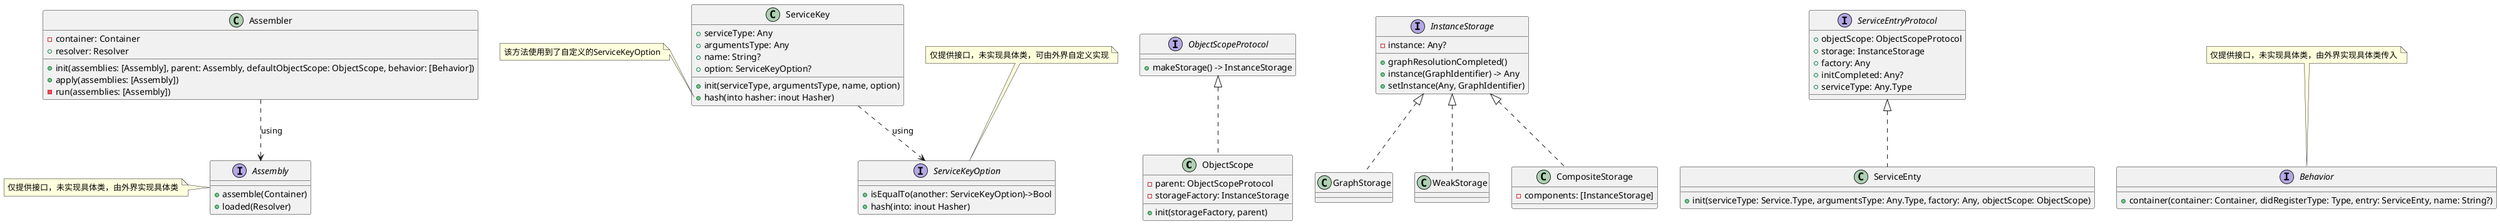 @startuml

class ObjectScope {
- parent: ObjectScopeProtocol
- storageFactory: InstanceStorage
+ init(storageFactory, parent)
}

interface ObjectScopeProtocol {
+ makeStorage() -> InstanceStorage
}

ObjectScopeProtocol <|.. ObjectScope


interface InstanceStorage {
- instance: Any?
+ graphResolutionCompleted()
+ instance(GraphIdentifier) -> Any
+ setInstance(Any, GraphIdentifier)
}

class GraphStorage {

}

class WeakStorage {

}

class CompositeStorage {
- components: [InstanceStorage]
}

InstanceStorage <|.. GraphStorage
InstanceStorage <|.. WeakStorage
InstanceStorage <|.. CompositeStorage



interface Assembly {
+ assemble(Container)
+ loaded(Resolver)
}

note left of Assembly: 仅提供接口，未实现具体类，由外界实现具体类

class Assembler {
- container: Container
+ resolver: Resolver

+ init(assemblies: [Assembly], parent: Assembly, defaultObjectScope: ObjectScope, behavior: [Behavior])
+ apply(assemblies: [Assembly])
- run(assemblies: [Assembly]) 
}

Assembler ..> Assembly : using

interface ServiceEntryProtocol {
+ objectScope: ObjectScopeProtocol
+ storage: InstanceStorage
+ factory: Any
+ initCompleted: Any?
+ serviceType: Any.Type
}

class ServiceEnty {
+ init(serviceType: Service.Type, argumentsType: Any.Type, factory: Any, objectScope: ObjectScope)
}

ServiceEntryProtocol <|.. ServiceEnty


interface Behavior {
+ container(container: Container, didRegisterType: Type, entry: ServiceEnty, name: String?)
}
note top of Behavior: 仅提供接口，未实现具体类，由外界实现具体类传入


interface ServiceKeyOption {
+ isEqualTo(another: ServiceKeyOption)->Bool
+ hash(into: inout Hasher)
}
note top of ServiceKeyOption: 仅提供接口，未实现具体类，可由外界自定义实现

class ServiceKey {
+ serviceType: Any
+ argumentsType: Any
+ name: String?
+ option: ServiceKeyOption?

+ init(serviceType, argumentsType, name, option)
+ hash(into hasher: inout Hasher)
}

ServiceKey ..> ServiceKeyOption : using
note left of ServiceKey::"hash(into hasher: inout Hasher)"
    该方法使用到了自定义的ServiceKeyOption
end note

@enduml